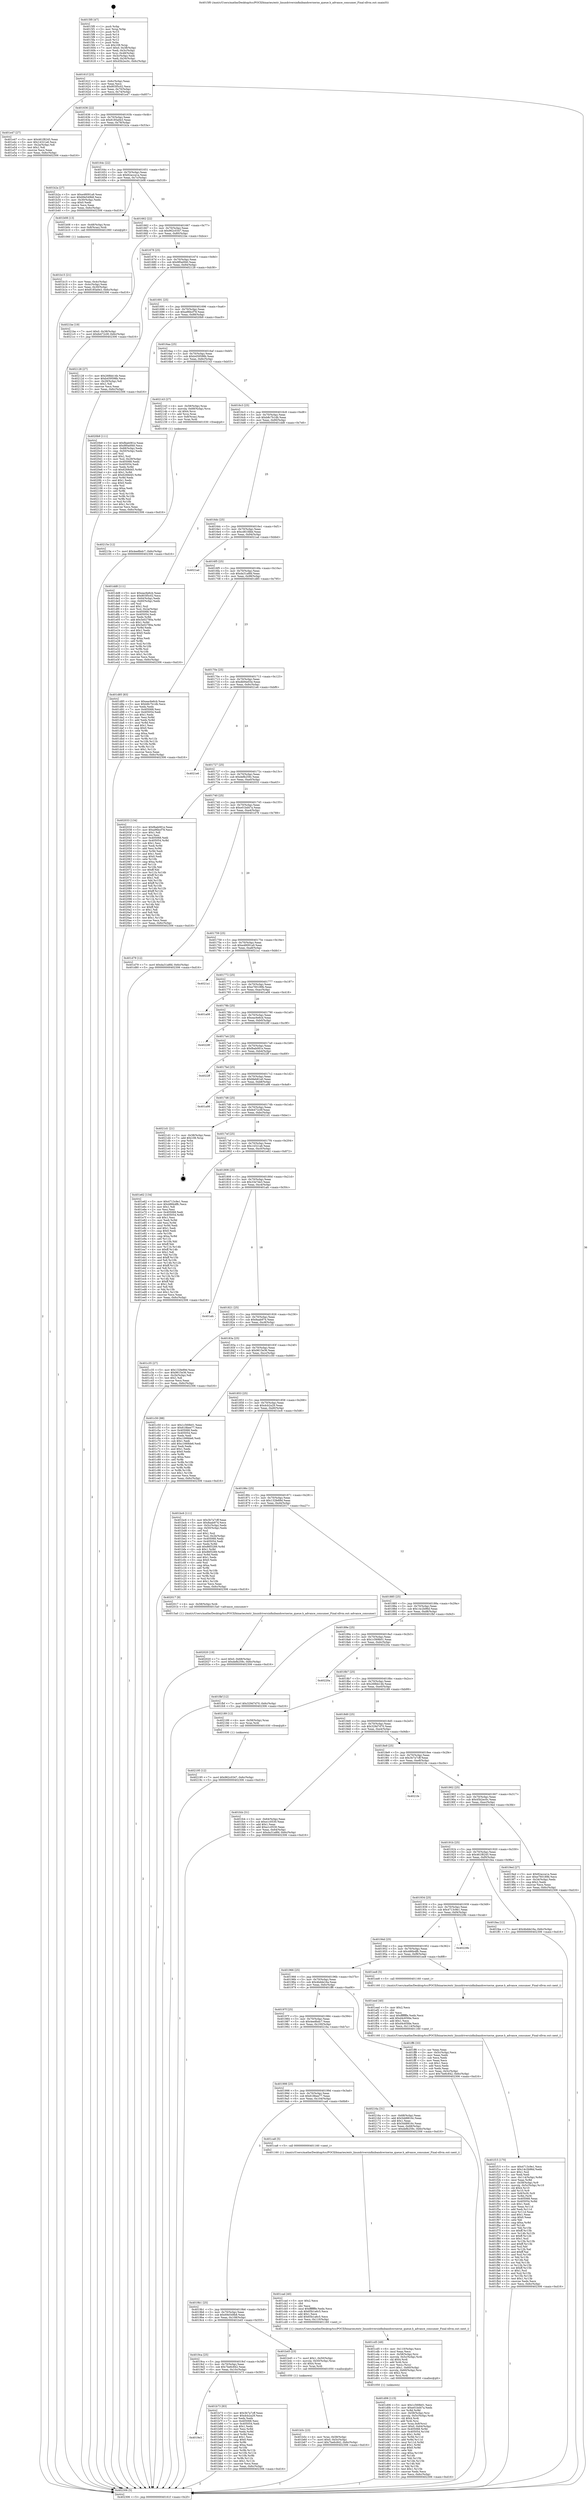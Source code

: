 digraph "0x4015f0" {
  label = "0x4015f0 (/mnt/c/Users/mathe/Desktop/tcc/POCII/binaries/extr_linuxdriversinfinibandswrxerxe_queue.h_advance_consumer_Final-ollvm.out::main(0))"
  labelloc = "t"
  node[shape=record]

  Entry [label="",width=0.3,height=0.3,shape=circle,fillcolor=black,style=filled]
  "0x40161f" [label="{
     0x40161f [23]\l
     | [instrs]\l
     &nbsp;&nbsp;0x40161f \<+3\>: mov -0x6c(%rbp),%eax\l
     &nbsp;&nbsp;0x401622 \<+2\>: mov %eax,%ecx\l
     &nbsp;&nbsp;0x401624 \<+6\>: sub $0x803f5c02,%ecx\l
     &nbsp;&nbsp;0x40162a \<+3\>: mov %eax,-0x70(%rbp)\l
     &nbsp;&nbsp;0x40162d \<+3\>: mov %ecx,-0x74(%rbp)\l
     &nbsp;&nbsp;0x401630 \<+6\>: je 0000000000401e47 \<main+0x857\>\l
  }"]
  "0x401e47" [label="{
     0x401e47 [27]\l
     | [instrs]\l
     &nbsp;&nbsp;0x401e47 \<+5\>: mov $0x461f8245,%eax\l
     &nbsp;&nbsp;0x401e4c \<+5\>: mov $0x14321a6,%ecx\l
     &nbsp;&nbsp;0x401e51 \<+3\>: mov -0x2a(%rbp),%dl\l
     &nbsp;&nbsp;0x401e54 \<+3\>: test $0x1,%dl\l
     &nbsp;&nbsp;0x401e57 \<+3\>: cmovne %ecx,%eax\l
     &nbsp;&nbsp;0x401e5a \<+3\>: mov %eax,-0x6c(%rbp)\l
     &nbsp;&nbsp;0x401e5d \<+5\>: jmp 0000000000402306 \<main+0xd16\>\l
  }"]
  "0x401636" [label="{
     0x401636 [22]\l
     | [instrs]\l
     &nbsp;&nbsp;0x401636 \<+5\>: jmp 000000000040163b \<main+0x4b\>\l
     &nbsp;&nbsp;0x40163b \<+3\>: mov -0x70(%rbp),%eax\l
     &nbsp;&nbsp;0x40163e \<+5\>: sub $0x8185a0e3,%eax\l
     &nbsp;&nbsp;0x401643 \<+3\>: mov %eax,-0x78(%rbp)\l
     &nbsp;&nbsp;0x401646 \<+6\>: je 0000000000401b2a \<main+0x53a\>\l
  }"]
  Exit [label="",width=0.3,height=0.3,shape=circle,fillcolor=black,style=filled,peripheries=2]
  "0x401b2a" [label="{
     0x401b2a [27]\l
     | [instrs]\l
     &nbsp;&nbsp;0x401b2a \<+5\>: mov $0xe48091a9,%eax\l
     &nbsp;&nbsp;0x401b2f \<+5\>: mov $0x69e549b8,%ecx\l
     &nbsp;&nbsp;0x401b34 \<+3\>: mov -0x30(%rbp),%edx\l
     &nbsp;&nbsp;0x401b37 \<+3\>: cmp $0x0,%edx\l
     &nbsp;&nbsp;0x401b3a \<+3\>: cmove %ecx,%eax\l
     &nbsp;&nbsp;0x401b3d \<+3\>: mov %eax,-0x6c(%rbp)\l
     &nbsp;&nbsp;0x401b40 \<+5\>: jmp 0000000000402306 \<main+0xd16\>\l
  }"]
  "0x40164c" [label="{
     0x40164c [22]\l
     | [instrs]\l
     &nbsp;&nbsp;0x40164c \<+5\>: jmp 0000000000401651 \<main+0x61\>\l
     &nbsp;&nbsp;0x401651 \<+3\>: mov -0x70(%rbp),%eax\l
     &nbsp;&nbsp;0x401654 \<+5\>: sub $0x82acca1a,%eax\l
     &nbsp;&nbsp;0x401659 \<+3\>: mov %eax,-0x7c(%rbp)\l
     &nbsp;&nbsp;0x40165c \<+6\>: je 0000000000401b08 \<main+0x518\>\l
  }"]
  "0x402195" [label="{
     0x402195 [12]\l
     | [instrs]\l
     &nbsp;&nbsp;0x402195 \<+7\>: movl $0x962c0347,-0x6c(%rbp)\l
     &nbsp;&nbsp;0x40219c \<+5\>: jmp 0000000000402306 \<main+0xd16\>\l
  }"]
  "0x401b08" [label="{
     0x401b08 [13]\l
     | [instrs]\l
     &nbsp;&nbsp;0x401b08 \<+4\>: mov -0x48(%rbp),%rax\l
     &nbsp;&nbsp;0x401b0c \<+4\>: mov 0x8(%rax),%rdi\l
     &nbsp;&nbsp;0x401b10 \<+5\>: call 0000000000401060 \<atoi@plt\>\l
     | [calls]\l
     &nbsp;&nbsp;0x401060 \{1\} (unknown)\l
  }"]
  "0x401662" [label="{
     0x401662 [22]\l
     | [instrs]\l
     &nbsp;&nbsp;0x401662 \<+5\>: jmp 0000000000401667 \<main+0x77\>\l
     &nbsp;&nbsp;0x401667 \<+3\>: mov -0x70(%rbp),%eax\l
     &nbsp;&nbsp;0x40166a \<+5\>: sub $0x962c0347,%eax\l
     &nbsp;&nbsp;0x40166f \<+3\>: mov %eax,-0x80(%rbp)\l
     &nbsp;&nbsp;0x401672 \<+6\>: je 00000000004021be \<main+0xbce\>\l
  }"]
  "0x40215e" [label="{
     0x40215e [12]\l
     | [instrs]\l
     &nbsp;&nbsp;0x40215e \<+7\>: movl $0x4ee8bdc7,-0x6c(%rbp)\l
     &nbsp;&nbsp;0x402165 \<+5\>: jmp 0000000000402306 \<main+0xd16\>\l
  }"]
  "0x4021be" [label="{
     0x4021be [19]\l
     | [instrs]\l
     &nbsp;&nbsp;0x4021be \<+7\>: movl $0x0,-0x38(%rbp)\l
     &nbsp;&nbsp;0x4021c5 \<+7\>: movl $0xfe472c0f,-0x6c(%rbp)\l
     &nbsp;&nbsp;0x4021cc \<+5\>: jmp 0000000000402306 \<main+0xd16\>\l
  }"]
  "0x401678" [label="{
     0x401678 [25]\l
     | [instrs]\l
     &nbsp;&nbsp;0x401678 \<+5\>: jmp 000000000040167d \<main+0x8d\>\l
     &nbsp;&nbsp;0x40167d \<+3\>: mov -0x70(%rbp),%eax\l
     &nbsp;&nbsp;0x401680 \<+5\>: sub $0x9f0a0f40,%eax\l
     &nbsp;&nbsp;0x401685 \<+6\>: mov %eax,-0x84(%rbp)\l
     &nbsp;&nbsp;0x40168b \<+6\>: je 0000000000402128 \<main+0xb38\>\l
  }"]
  "0x402020" [label="{
     0x402020 [19]\l
     | [instrs]\l
     &nbsp;&nbsp;0x402020 \<+7\>: movl $0x0,-0x68(%rbp)\l
     &nbsp;&nbsp;0x402027 \<+7\>: movl $0xdefb259c,-0x6c(%rbp)\l
     &nbsp;&nbsp;0x40202e \<+5\>: jmp 0000000000402306 \<main+0xd16\>\l
  }"]
  "0x402128" [label="{
     0x402128 [27]\l
     | [instrs]\l
     &nbsp;&nbsp;0x402128 \<+5\>: mov $0x268bb14b,%eax\l
     &nbsp;&nbsp;0x40212d \<+5\>: mov $0xb459598b,%ecx\l
     &nbsp;&nbsp;0x402132 \<+3\>: mov -0x29(%rbp),%dl\l
     &nbsp;&nbsp;0x402135 \<+3\>: test $0x1,%dl\l
     &nbsp;&nbsp;0x402138 \<+3\>: cmovne %ecx,%eax\l
     &nbsp;&nbsp;0x40213b \<+3\>: mov %eax,-0x6c(%rbp)\l
     &nbsp;&nbsp;0x40213e \<+5\>: jmp 0000000000402306 \<main+0xd16\>\l
  }"]
  "0x401691" [label="{
     0x401691 [25]\l
     | [instrs]\l
     &nbsp;&nbsp;0x401691 \<+5\>: jmp 0000000000401696 \<main+0xa6\>\l
     &nbsp;&nbsp;0x401696 \<+3\>: mov -0x70(%rbp),%eax\l
     &nbsp;&nbsp;0x401699 \<+5\>: sub $0xa96bcf78,%eax\l
     &nbsp;&nbsp;0x40169e \<+6\>: mov %eax,-0x88(%rbp)\l
     &nbsp;&nbsp;0x4016a4 \<+6\>: je 00000000004020b9 \<main+0xac9\>\l
  }"]
  "0x401f15" [label="{
     0x401f15 [170]\l
     | [instrs]\l
     &nbsp;&nbsp;0x401f15 \<+5\>: mov $0x4713c9e1,%ecx\l
     &nbsp;&nbsp;0x401f1a \<+5\>: mov $0x14c2b96d,%edx\l
     &nbsp;&nbsp;0x401f1f \<+3\>: mov $0x1,%sil\l
     &nbsp;&nbsp;0x401f22 \<+2\>: xor %edi,%edi\l
     &nbsp;&nbsp;0x401f24 \<+7\>: mov -0x114(%rbp),%r8d\l
     &nbsp;&nbsp;0x401f2b \<+4\>: imul %eax,%r8d\l
     &nbsp;&nbsp;0x401f2f \<+4\>: mov -0x58(%rbp),%r9\l
     &nbsp;&nbsp;0x401f33 \<+4\>: movslq -0x5c(%rbp),%r10\l
     &nbsp;&nbsp;0x401f37 \<+4\>: shl $0x4,%r10\l
     &nbsp;&nbsp;0x401f3b \<+3\>: add %r10,%r9\l
     &nbsp;&nbsp;0x401f3e \<+4\>: mov 0x8(%r9),%r9\l
     &nbsp;&nbsp;0x401f42 \<+3\>: mov %r8d,(%r9)\l
     &nbsp;&nbsp;0x401f45 \<+7\>: mov 0x405068,%eax\l
     &nbsp;&nbsp;0x401f4c \<+8\>: mov 0x405054,%r8d\l
     &nbsp;&nbsp;0x401f54 \<+3\>: sub $0x1,%edi\l
     &nbsp;&nbsp;0x401f57 \<+3\>: mov %eax,%r11d\l
     &nbsp;&nbsp;0x401f5a \<+3\>: add %edi,%r11d\l
     &nbsp;&nbsp;0x401f5d \<+4\>: imul %r11d,%eax\l
     &nbsp;&nbsp;0x401f61 \<+3\>: and $0x1,%eax\l
     &nbsp;&nbsp;0x401f64 \<+3\>: cmp $0x0,%eax\l
     &nbsp;&nbsp;0x401f67 \<+3\>: sete %bl\l
     &nbsp;&nbsp;0x401f6a \<+4\>: cmp $0xa,%r8d\l
     &nbsp;&nbsp;0x401f6e \<+4\>: setl %r14b\l
     &nbsp;&nbsp;0x401f72 \<+3\>: mov %bl,%r15b\l
     &nbsp;&nbsp;0x401f75 \<+4\>: xor $0xff,%r15b\l
     &nbsp;&nbsp;0x401f79 \<+3\>: mov %r14b,%r12b\l
     &nbsp;&nbsp;0x401f7c \<+4\>: xor $0xff,%r12b\l
     &nbsp;&nbsp;0x401f80 \<+4\>: xor $0x1,%sil\l
     &nbsp;&nbsp;0x401f84 \<+3\>: mov %r15b,%r13b\l
     &nbsp;&nbsp;0x401f87 \<+4\>: and $0xff,%r13b\l
     &nbsp;&nbsp;0x401f8b \<+3\>: and %sil,%bl\l
     &nbsp;&nbsp;0x401f8e \<+3\>: mov %r12b,%al\l
     &nbsp;&nbsp;0x401f91 \<+2\>: and $0xff,%al\l
     &nbsp;&nbsp;0x401f93 \<+3\>: and %sil,%r14b\l
     &nbsp;&nbsp;0x401f96 \<+3\>: or %bl,%r13b\l
     &nbsp;&nbsp;0x401f99 \<+3\>: or %r14b,%al\l
     &nbsp;&nbsp;0x401f9c \<+3\>: xor %al,%r13b\l
     &nbsp;&nbsp;0x401f9f \<+3\>: or %r12b,%r15b\l
     &nbsp;&nbsp;0x401fa2 \<+4\>: xor $0xff,%r15b\l
     &nbsp;&nbsp;0x401fa6 \<+4\>: or $0x1,%sil\l
     &nbsp;&nbsp;0x401faa \<+3\>: and %sil,%r15b\l
     &nbsp;&nbsp;0x401fad \<+3\>: or %r15b,%r13b\l
     &nbsp;&nbsp;0x401fb0 \<+4\>: test $0x1,%r13b\l
     &nbsp;&nbsp;0x401fb4 \<+3\>: cmovne %edx,%ecx\l
     &nbsp;&nbsp;0x401fb7 \<+3\>: mov %ecx,-0x6c(%rbp)\l
     &nbsp;&nbsp;0x401fba \<+5\>: jmp 0000000000402306 \<main+0xd16\>\l
  }"]
  "0x4020b9" [label="{
     0x4020b9 [111]\l
     | [instrs]\l
     &nbsp;&nbsp;0x4020b9 \<+5\>: mov $0xfbab081e,%eax\l
     &nbsp;&nbsp;0x4020be \<+5\>: mov $0x9f0a0f40,%ecx\l
     &nbsp;&nbsp;0x4020c3 \<+3\>: mov -0x68(%rbp),%edx\l
     &nbsp;&nbsp;0x4020c6 \<+3\>: cmp -0x50(%rbp),%edx\l
     &nbsp;&nbsp;0x4020c9 \<+4\>: setl %sil\l
     &nbsp;&nbsp;0x4020cd \<+4\>: and $0x1,%sil\l
     &nbsp;&nbsp;0x4020d1 \<+4\>: mov %sil,-0x29(%rbp)\l
     &nbsp;&nbsp;0x4020d5 \<+7\>: mov 0x405068,%edx\l
     &nbsp;&nbsp;0x4020dc \<+7\>: mov 0x405054,%edi\l
     &nbsp;&nbsp;0x4020e3 \<+3\>: mov %edx,%r8d\l
     &nbsp;&nbsp;0x4020e6 \<+7\>: sub $0x6268d45,%r8d\l
     &nbsp;&nbsp;0x4020ed \<+4\>: sub $0x1,%r8d\l
     &nbsp;&nbsp;0x4020f1 \<+7\>: add $0x6268d45,%r8d\l
     &nbsp;&nbsp;0x4020f8 \<+4\>: imul %r8d,%edx\l
     &nbsp;&nbsp;0x4020fc \<+3\>: and $0x1,%edx\l
     &nbsp;&nbsp;0x4020ff \<+3\>: cmp $0x0,%edx\l
     &nbsp;&nbsp;0x402102 \<+4\>: sete %sil\l
     &nbsp;&nbsp;0x402106 \<+3\>: cmp $0xa,%edi\l
     &nbsp;&nbsp;0x402109 \<+4\>: setl %r9b\l
     &nbsp;&nbsp;0x40210d \<+3\>: mov %sil,%r10b\l
     &nbsp;&nbsp;0x402110 \<+3\>: and %r9b,%r10b\l
     &nbsp;&nbsp;0x402113 \<+3\>: xor %r9b,%sil\l
     &nbsp;&nbsp;0x402116 \<+3\>: or %sil,%r10b\l
     &nbsp;&nbsp;0x402119 \<+4\>: test $0x1,%r10b\l
     &nbsp;&nbsp;0x40211d \<+3\>: cmovne %ecx,%eax\l
     &nbsp;&nbsp;0x402120 \<+3\>: mov %eax,-0x6c(%rbp)\l
     &nbsp;&nbsp;0x402123 \<+5\>: jmp 0000000000402306 \<main+0xd16\>\l
  }"]
  "0x4016aa" [label="{
     0x4016aa [25]\l
     | [instrs]\l
     &nbsp;&nbsp;0x4016aa \<+5\>: jmp 00000000004016af \<main+0xbf\>\l
     &nbsp;&nbsp;0x4016af \<+3\>: mov -0x70(%rbp),%eax\l
     &nbsp;&nbsp;0x4016b2 \<+5\>: sub $0xb459598b,%eax\l
     &nbsp;&nbsp;0x4016b7 \<+6\>: mov %eax,-0x8c(%rbp)\l
     &nbsp;&nbsp;0x4016bd \<+6\>: je 0000000000402143 \<main+0xb53\>\l
  }"]
  "0x401eed" [label="{
     0x401eed [40]\l
     | [instrs]\l
     &nbsp;&nbsp;0x401eed \<+5\>: mov $0x2,%ecx\l
     &nbsp;&nbsp;0x401ef2 \<+1\>: cltd\l
     &nbsp;&nbsp;0x401ef3 \<+2\>: idiv %ecx\l
     &nbsp;&nbsp;0x401ef5 \<+6\>: imul $0xfffffffe,%edx,%ecx\l
     &nbsp;&nbsp;0x401efb \<+6\>: add $0xd4c65fde,%ecx\l
     &nbsp;&nbsp;0x401f01 \<+3\>: add $0x1,%ecx\l
     &nbsp;&nbsp;0x401f04 \<+6\>: sub $0xd4c65fde,%ecx\l
     &nbsp;&nbsp;0x401f0a \<+6\>: mov %ecx,-0x114(%rbp)\l
     &nbsp;&nbsp;0x401f10 \<+5\>: call 0000000000401160 \<next_i\>\l
     | [calls]\l
     &nbsp;&nbsp;0x401160 \{1\} (/mnt/c/Users/mathe/Desktop/tcc/POCII/binaries/extr_linuxdriversinfinibandswrxerxe_queue.h_advance_consumer_Final-ollvm.out::next_i)\l
  }"]
  "0x402143" [label="{
     0x402143 [27]\l
     | [instrs]\l
     &nbsp;&nbsp;0x402143 \<+4\>: mov -0x58(%rbp),%rax\l
     &nbsp;&nbsp;0x402147 \<+4\>: movslq -0x68(%rbp),%rcx\l
     &nbsp;&nbsp;0x40214b \<+4\>: shl $0x4,%rcx\l
     &nbsp;&nbsp;0x40214f \<+3\>: add %rcx,%rax\l
     &nbsp;&nbsp;0x402152 \<+4\>: mov 0x8(%rax),%rax\l
     &nbsp;&nbsp;0x402156 \<+3\>: mov %rax,%rdi\l
     &nbsp;&nbsp;0x402159 \<+5\>: call 0000000000401030 \<free@plt\>\l
     | [calls]\l
     &nbsp;&nbsp;0x401030 \{1\} (unknown)\l
  }"]
  "0x4016c3" [label="{
     0x4016c3 [25]\l
     | [instrs]\l
     &nbsp;&nbsp;0x4016c3 \<+5\>: jmp 00000000004016c8 \<main+0xd8\>\l
     &nbsp;&nbsp;0x4016c8 \<+3\>: mov -0x70(%rbp),%eax\l
     &nbsp;&nbsp;0x4016cb \<+5\>: sub $0xb8c7b1db,%eax\l
     &nbsp;&nbsp;0x4016d0 \<+6\>: mov %eax,-0x90(%rbp)\l
     &nbsp;&nbsp;0x4016d6 \<+6\>: je 0000000000401dd8 \<main+0x7e8\>\l
  }"]
  "0x401d06" [label="{
     0x401d06 [115]\l
     | [instrs]\l
     &nbsp;&nbsp;0x401d06 \<+5\>: mov $0x1c569b01,%ecx\l
     &nbsp;&nbsp;0x401d0b \<+5\>: mov $0xe01bd47a,%edx\l
     &nbsp;&nbsp;0x401d10 \<+3\>: xor %r8d,%r8d\l
     &nbsp;&nbsp;0x401d13 \<+4\>: mov -0x58(%rbp),%rsi\l
     &nbsp;&nbsp;0x401d17 \<+4\>: movslq -0x5c(%rbp),%rdi\l
     &nbsp;&nbsp;0x401d1b \<+4\>: shl $0x4,%rdi\l
     &nbsp;&nbsp;0x401d1f \<+3\>: add %rdi,%rsi\l
     &nbsp;&nbsp;0x401d22 \<+4\>: mov %rax,0x8(%rsi)\l
     &nbsp;&nbsp;0x401d26 \<+7\>: movl $0x0,-0x64(%rbp)\l
     &nbsp;&nbsp;0x401d2d \<+8\>: mov 0x405068,%r9d\l
     &nbsp;&nbsp;0x401d35 \<+8\>: mov 0x405054,%r10d\l
     &nbsp;&nbsp;0x401d3d \<+4\>: sub $0x1,%r8d\l
     &nbsp;&nbsp;0x401d41 \<+3\>: mov %r9d,%r11d\l
     &nbsp;&nbsp;0x401d44 \<+3\>: add %r8d,%r11d\l
     &nbsp;&nbsp;0x401d47 \<+4\>: imul %r11d,%r9d\l
     &nbsp;&nbsp;0x401d4b \<+4\>: and $0x1,%r9d\l
     &nbsp;&nbsp;0x401d4f \<+4\>: cmp $0x0,%r9d\l
     &nbsp;&nbsp;0x401d53 \<+3\>: sete %bl\l
     &nbsp;&nbsp;0x401d56 \<+4\>: cmp $0xa,%r10d\l
     &nbsp;&nbsp;0x401d5a \<+4\>: setl %r14b\l
     &nbsp;&nbsp;0x401d5e \<+3\>: mov %bl,%r15b\l
     &nbsp;&nbsp;0x401d61 \<+3\>: and %r14b,%r15b\l
     &nbsp;&nbsp;0x401d64 \<+3\>: xor %r14b,%bl\l
     &nbsp;&nbsp;0x401d67 \<+3\>: or %bl,%r15b\l
     &nbsp;&nbsp;0x401d6a \<+4\>: test $0x1,%r15b\l
     &nbsp;&nbsp;0x401d6e \<+3\>: cmovne %edx,%ecx\l
     &nbsp;&nbsp;0x401d71 \<+3\>: mov %ecx,-0x6c(%rbp)\l
     &nbsp;&nbsp;0x401d74 \<+5\>: jmp 0000000000402306 \<main+0xd16\>\l
  }"]
  "0x401dd8" [label="{
     0x401dd8 [111]\l
     | [instrs]\l
     &nbsp;&nbsp;0x401dd8 \<+5\>: mov $0xeac6e6cb,%eax\l
     &nbsp;&nbsp;0x401ddd \<+5\>: mov $0x803f5c02,%ecx\l
     &nbsp;&nbsp;0x401de2 \<+3\>: mov -0x64(%rbp),%edx\l
     &nbsp;&nbsp;0x401de5 \<+3\>: cmp -0x60(%rbp),%edx\l
     &nbsp;&nbsp;0x401de8 \<+4\>: setl %sil\l
     &nbsp;&nbsp;0x401dec \<+4\>: and $0x1,%sil\l
     &nbsp;&nbsp;0x401df0 \<+4\>: mov %sil,-0x2a(%rbp)\l
     &nbsp;&nbsp;0x401df4 \<+7\>: mov 0x405068,%edx\l
     &nbsp;&nbsp;0x401dfb \<+7\>: mov 0x405054,%edi\l
     &nbsp;&nbsp;0x401e02 \<+3\>: mov %edx,%r8d\l
     &nbsp;&nbsp;0x401e05 \<+7\>: add $0x5e02780a,%r8d\l
     &nbsp;&nbsp;0x401e0c \<+4\>: sub $0x1,%r8d\l
     &nbsp;&nbsp;0x401e10 \<+7\>: sub $0x5e02780a,%r8d\l
     &nbsp;&nbsp;0x401e17 \<+4\>: imul %r8d,%edx\l
     &nbsp;&nbsp;0x401e1b \<+3\>: and $0x1,%edx\l
     &nbsp;&nbsp;0x401e1e \<+3\>: cmp $0x0,%edx\l
     &nbsp;&nbsp;0x401e21 \<+4\>: sete %sil\l
     &nbsp;&nbsp;0x401e25 \<+3\>: cmp $0xa,%edi\l
     &nbsp;&nbsp;0x401e28 \<+4\>: setl %r9b\l
     &nbsp;&nbsp;0x401e2c \<+3\>: mov %sil,%r10b\l
     &nbsp;&nbsp;0x401e2f \<+3\>: and %r9b,%r10b\l
     &nbsp;&nbsp;0x401e32 \<+3\>: xor %r9b,%sil\l
     &nbsp;&nbsp;0x401e35 \<+3\>: or %sil,%r10b\l
     &nbsp;&nbsp;0x401e38 \<+4\>: test $0x1,%r10b\l
     &nbsp;&nbsp;0x401e3c \<+3\>: cmovne %ecx,%eax\l
     &nbsp;&nbsp;0x401e3f \<+3\>: mov %eax,-0x6c(%rbp)\l
     &nbsp;&nbsp;0x401e42 \<+5\>: jmp 0000000000402306 \<main+0xd16\>\l
  }"]
  "0x4016dc" [label="{
     0x4016dc [25]\l
     | [instrs]\l
     &nbsp;&nbsp;0x4016dc \<+5\>: jmp 00000000004016e1 \<main+0xf1\>\l
     &nbsp;&nbsp;0x4016e1 \<+3\>: mov -0x70(%rbp),%eax\l
     &nbsp;&nbsp;0x4016e4 \<+5\>: sub $0xcd61fdbb,%eax\l
     &nbsp;&nbsp;0x4016e9 \<+6\>: mov %eax,-0x94(%rbp)\l
     &nbsp;&nbsp;0x4016ef \<+6\>: je 00000000004021ad \<main+0xbbd\>\l
  }"]
  "0x401cd5" [label="{
     0x401cd5 [49]\l
     | [instrs]\l
     &nbsp;&nbsp;0x401cd5 \<+6\>: mov -0x110(%rbp),%ecx\l
     &nbsp;&nbsp;0x401cdb \<+3\>: imul %eax,%ecx\l
     &nbsp;&nbsp;0x401cde \<+4\>: mov -0x58(%rbp),%rsi\l
     &nbsp;&nbsp;0x401ce2 \<+4\>: movslq -0x5c(%rbp),%rdi\l
     &nbsp;&nbsp;0x401ce6 \<+4\>: shl $0x4,%rdi\l
     &nbsp;&nbsp;0x401cea \<+3\>: add %rdi,%rsi\l
     &nbsp;&nbsp;0x401ced \<+2\>: mov %ecx,(%rsi)\l
     &nbsp;&nbsp;0x401cef \<+7\>: movl $0x1,-0x60(%rbp)\l
     &nbsp;&nbsp;0x401cf6 \<+4\>: movslq -0x60(%rbp),%rsi\l
     &nbsp;&nbsp;0x401cfa \<+4\>: shl $0x2,%rsi\l
     &nbsp;&nbsp;0x401cfe \<+3\>: mov %rsi,%rdi\l
     &nbsp;&nbsp;0x401d01 \<+5\>: call 0000000000401050 \<malloc@plt\>\l
     | [calls]\l
     &nbsp;&nbsp;0x401050 \{1\} (unknown)\l
  }"]
  "0x4021ad" [label="{
     0x4021ad\l
  }", style=dashed]
  "0x4016f5" [label="{
     0x4016f5 [25]\l
     | [instrs]\l
     &nbsp;&nbsp;0x4016f5 \<+5\>: jmp 00000000004016fa \<main+0x10a\>\l
     &nbsp;&nbsp;0x4016fa \<+3\>: mov -0x70(%rbp),%eax\l
     &nbsp;&nbsp;0x4016fd \<+5\>: sub $0xda31a8fd,%eax\l
     &nbsp;&nbsp;0x401702 \<+6\>: mov %eax,-0x98(%rbp)\l
     &nbsp;&nbsp;0x401708 \<+6\>: je 0000000000401d85 \<main+0x795\>\l
  }"]
  "0x401cad" [label="{
     0x401cad [40]\l
     | [instrs]\l
     &nbsp;&nbsp;0x401cad \<+5\>: mov $0x2,%ecx\l
     &nbsp;&nbsp;0x401cb2 \<+1\>: cltd\l
     &nbsp;&nbsp;0x401cb3 \<+2\>: idiv %ecx\l
     &nbsp;&nbsp;0x401cb5 \<+6\>: imul $0xfffffffe,%edx,%ecx\l
     &nbsp;&nbsp;0x401cbb \<+6\>: sub $0x65b1a6c5,%ecx\l
     &nbsp;&nbsp;0x401cc1 \<+3\>: add $0x1,%ecx\l
     &nbsp;&nbsp;0x401cc4 \<+6\>: add $0x65b1a6c5,%ecx\l
     &nbsp;&nbsp;0x401cca \<+6\>: mov %ecx,-0x110(%rbp)\l
     &nbsp;&nbsp;0x401cd0 \<+5\>: call 0000000000401160 \<next_i\>\l
     | [calls]\l
     &nbsp;&nbsp;0x401160 \{1\} (/mnt/c/Users/mathe/Desktop/tcc/POCII/binaries/extr_linuxdriversinfinibandswrxerxe_queue.h_advance_consumer_Final-ollvm.out::next_i)\l
  }"]
  "0x401d85" [label="{
     0x401d85 [83]\l
     | [instrs]\l
     &nbsp;&nbsp;0x401d85 \<+5\>: mov $0xeac6e6cb,%eax\l
     &nbsp;&nbsp;0x401d8a \<+5\>: mov $0xb8c7b1db,%ecx\l
     &nbsp;&nbsp;0x401d8f \<+2\>: xor %edx,%edx\l
     &nbsp;&nbsp;0x401d91 \<+7\>: mov 0x405068,%esi\l
     &nbsp;&nbsp;0x401d98 \<+7\>: mov 0x405054,%edi\l
     &nbsp;&nbsp;0x401d9f \<+3\>: sub $0x1,%edx\l
     &nbsp;&nbsp;0x401da2 \<+3\>: mov %esi,%r8d\l
     &nbsp;&nbsp;0x401da5 \<+3\>: add %edx,%r8d\l
     &nbsp;&nbsp;0x401da8 \<+4\>: imul %r8d,%esi\l
     &nbsp;&nbsp;0x401dac \<+3\>: and $0x1,%esi\l
     &nbsp;&nbsp;0x401daf \<+3\>: cmp $0x0,%esi\l
     &nbsp;&nbsp;0x401db2 \<+4\>: sete %r9b\l
     &nbsp;&nbsp;0x401db6 \<+3\>: cmp $0xa,%edi\l
     &nbsp;&nbsp;0x401db9 \<+4\>: setl %r10b\l
     &nbsp;&nbsp;0x401dbd \<+3\>: mov %r9b,%r11b\l
     &nbsp;&nbsp;0x401dc0 \<+3\>: and %r10b,%r11b\l
     &nbsp;&nbsp;0x401dc3 \<+3\>: xor %r10b,%r9b\l
     &nbsp;&nbsp;0x401dc6 \<+3\>: or %r9b,%r11b\l
     &nbsp;&nbsp;0x401dc9 \<+4\>: test $0x1,%r11b\l
     &nbsp;&nbsp;0x401dcd \<+3\>: cmovne %ecx,%eax\l
     &nbsp;&nbsp;0x401dd0 \<+3\>: mov %eax,-0x6c(%rbp)\l
     &nbsp;&nbsp;0x401dd3 \<+5\>: jmp 0000000000402306 \<main+0xd16\>\l
  }"]
  "0x40170e" [label="{
     0x40170e [25]\l
     | [instrs]\l
     &nbsp;&nbsp;0x40170e \<+5\>: jmp 0000000000401713 \<main+0x123\>\l
     &nbsp;&nbsp;0x401713 \<+3\>: mov -0x70(%rbp),%eax\l
     &nbsp;&nbsp;0x401716 \<+5\>: sub $0xdb94e03e,%eax\l
     &nbsp;&nbsp;0x40171b \<+6\>: mov %eax,-0x9c(%rbp)\l
     &nbsp;&nbsp;0x401721 \<+6\>: je 00000000004021e6 \<main+0xbf6\>\l
  }"]
  "0x4019e3" [label="{
     0x4019e3\l
  }", style=dashed]
  "0x4021e6" [label="{
     0x4021e6\l
  }", style=dashed]
  "0x401727" [label="{
     0x401727 [25]\l
     | [instrs]\l
     &nbsp;&nbsp;0x401727 \<+5\>: jmp 000000000040172c \<main+0x13c\>\l
     &nbsp;&nbsp;0x40172c \<+3\>: mov -0x70(%rbp),%eax\l
     &nbsp;&nbsp;0x40172f \<+5\>: sub $0xdefb259c,%eax\l
     &nbsp;&nbsp;0x401734 \<+6\>: mov %eax,-0xa0(%rbp)\l
     &nbsp;&nbsp;0x40173a \<+6\>: je 0000000000402033 \<main+0xa43\>\l
  }"]
  "0x401b73" [label="{
     0x401b73 [83]\l
     | [instrs]\l
     &nbsp;&nbsp;0x401b73 \<+5\>: mov $0x3b7a7cff,%eax\l
     &nbsp;&nbsp;0x401b78 \<+5\>: mov $0xdcb2a29,%ecx\l
     &nbsp;&nbsp;0x401b7d \<+2\>: xor %edx,%edx\l
     &nbsp;&nbsp;0x401b7f \<+7\>: mov 0x405068,%esi\l
     &nbsp;&nbsp;0x401b86 \<+7\>: mov 0x405054,%edi\l
     &nbsp;&nbsp;0x401b8d \<+3\>: sub $0x1,%edx\l
     &nbsp;&nbsp;0x401b90 \<+3\>: mov %esi,%r8d\l
     &nbsp;&nbsp;0x401b93 \<+3\>: add %edx,%r8d\l
     &nbsp;&nbsp;0x401b96 \<+4\>: imul %r8d,%esi\l
     &nbsp;&nbsp;0x401b9a \<+3\>: and $0x1,%esi\l
     &nbsp;&nbsp;0x401b9d \<+3\>: cmp $0x0,%esi\l
     &nbsp;&nbsp;0x401ba0 \<+4\>: sete %r9b\l
     &nbsp;&nbsp;0x401ba4 \<+3\>: cmp $0xa,%edi\l
     &nbsp;&nbsp;0x401ba7 \<+4\>: setl %r10b\l
     &nbsp;&nbsp;0x401bab \<+3\>: mov %r9b,%r11b\l
     &nbsp;&nbsp;0x401bae \<+3\>: and %r10b,%r11b\l
     &nbsp;&nbsp;0x401bb1 \<+3\>: xor %r10b,%r9b\l
     &nbsp;&nbsp;0x401bb4 \<+3\>: or %r9b,%r11b\l
     &nbsp;&nbsp;0x401bb7 \<+4\>: test $0x1,%r11b\l
     &nbsp;&nbsp;0x401bbb \<+3\>: cmovne %ecx,%eax\l
     &nbsp;&nbsp;0x401bbe \<+3\>: mov %eax,-0x6c(%rbp)\l
     &nbsp;&nbsp;0x401bc1 \<+5\>: jmp 0000000000402306 \<main+0xd16\>\l
  }"]
  "0x402033" [label="{
     0x402033 [134]\l
     | [instrs]\l
     &nbsp;&nbsp;0x402033 \<+5\>: mov $0xfbab081e,%eax\l
     &nbsp;&nbsp;0x402038 \<+5\>: mov $0xa96bcf78,%ecx\l
     &nbsp;&nbsp;0x40203d \<+2\>: mov $0x1,%dl\l
     &nbsp;&nbsp;0x40203f \<+2\>: xor %esi,%esi\l
     &nbsp;&nbsp;0x402041 \<+7\>: mov 0x405068,%edi\l
     &nbsp;&nbsp;0x402048 \<+8\>: mov 0x405054,%r8d\l
     &nbsp;&nbsp;0x402050 \<+3\>: sub $0x1,%esi\l
     &nbsp;&nbsp;0x402053 \<+3\>: mov %edi,%r9d\l
     &nbsp;&nbsp;0x402056 \<+3\>: add %esi,%r9d\l
     &nbsp;&nbsp;0x402059 \<+4\>: imul %r9d,%edi\l
     &nbsp;&nbsp;0x40205d \<+3\>: and $0x1,%edi\l
     &nbsp;&nbsp;0x402060 \<+3\>: cmp $0x0,%edi\l
     &nbsp;&nbsp;0x402063 \<+4\>: sete %r10b\l
     &nbsp;&nbsp;0x402067 \<+4\>: cmp $0xa,%r8d\l
     &nbsp;&nbsp;0x40206b \<+4\>: setl %r11b\l
     &nbsp;&nbsp;0x40206f \<+3\>: mov %r10b,%bl\l
     &nbsp;&nbsp;0x402072 \<+3\>: xor $0xff,%bl\l
     &nbsp;&nbsp;0x402075 \<+3\>: mov %r11b,%r14b\l
     &nbsp;&nbsp;0x402078 \<+4\>: xor $0xff,%r14b\l
     &nbsp;&nbsp;0x40207c \<+3\>: xor $0x1,%dl\l
     &nbsp;&nbsp;0x40207f \<+3\>: mov %bl,%r15b\l
     &nbsp;&nbsp;0x402082 \<+4\>: and $0xff,%r15b\l
     &nbsp;&nbsp;0x402086 \<+3\>: and %dl,%r10b\l
     &nbsp;&nbsp;0x402089 \<+3\>: mov %r14b,%r12b\l
     &nbsp;&nbsp;0x40208c \<+4\>: and $0xff,%r12b\l
     &nbsp;&nbsp;0x402090 \<+3\>: and %dl,%r11b\l
     &nbsp;&nbsp;0x402093 \<+3\>: or %r10b,%r15b\l
     &nbsp;&nbsp;0x402096 \<+3\>: or %r11b,%r12b\l
     &nbsp;&nbsp;0x402099 \<+3\>: xor %r12b,%r15b\l
     &nbsp;&nbsp;0x40209c \<+3\>: or %r14b,%bl\l
     &nbsp;&nbsp;0x40209f \<+3\>: xor $0xff,%bl\l
     &nbsp;&nbsp;0x4020a2 \<+3\>: or $0x1,%dl\l
     &nbsp;&nbsp;0x4020a5 \<+2\>: and %dl,%bl\l
     &nbsp;&nbsp;0x4020a7 \<+3\>: or %bl,%r15b\l
     &nbsp;&nbsp;0x4020aa \<+4\>: test $0x1,%r15b\l
     &nbsp;&nbsp;0x4020ae \<+3\>: cmovne %ecx,%eax\l
     &nbsp;&nbsp;0x4020b1 \<+3\>: mov %eax,-0x6c(%rbp)\l
     &nbsp;&nbsp;0x4020b4 \<+5\>: jmp 0000000000402306 \<main+0xd16\>\l
  }"]
  "0x401740" [label="{
     0x401740 [25]\l
     | [instrs]\l
     &nbsp;&nbsp;0x401740 \<+5\>: jmp 0000000000401745 \<main+0x155\>\l
     &nbsp;&nbsp;0x401745 \<+3\>: mov -0x70(%rbp),%eax\l
     &nbsp;&nbsp;0x401748 \<+5\>: sub $0xe01bd47a,%eax\l
     &nbsp;&nbsp;0x40174d \<+6\>: mov %eax,-0xa4(%rbp)\l
     &nbsp;&nbsp;0x401753 \<+6\>: je 0000000000401d79 \<main+0x789\>\l
  }"]
  "0x401b5c" [label="{
     0x401b5c [23]\l
     | [instrs]\l
     &nbsp;&nbsp;0x401b5c \<+4\>: mov %rax,-0x58(%rbp)\l
     &nbsp;&nbsp;0x401b60 \<+7\>: movl $0x0,-0x5c(%rbp)\l
     &nbsp;&nbsp;0x401b67 \<+7\>: movl $0x7be6c842,-0x6c(%rbp)\l
     &nbsp;&nbsp;0x401b6e \<+5\>: jmp 0000000000402306 \<main+0xd16\>\l
  }"]
  "0x401d79" [label="{
     0x401d79 [12]\l
     | [instrs]\l
     &nbsp;&nbsp;0x401d79 \<+7\>: movl $0xda31a8fd,-0x6c(%rbp)\l
     &nbsp;&nbsp;0x401d80 \<+5\>: jmp 0000000000402306 \<main+0xd16\>\l
  }"]
  "0x401759" [label="{
     0x401759 [25]\l
     | [instrs]\l
     &nbsp;&nbsp;0x401759 \<+5\>: jmp 000000000040175e \<main+0x16e\>\l
     &nbsp;&nbsp;0x40175e \<+3\>: mov -0x70(%rbp),%eax\l
     &nbsp;&nbsp;0x401761 \<+5\>: sub $0xe48091a9,%eax\l
     &nbsp;&nbsp;0x401766 \<+6\>: mov %eax,-0xa8(%rbp)\l
     &nbsp;&nbsp;0x40176c \<+6\>: je 00000000004021a1 \<main+0xbb1\>\l
  }"]
  "0x4019ca" [label="{
     0x4019ca [25]\l
     | [instrs]\l
     &nbsp;&nbsp;0x4019ca \<+5\>: jmp 00000000004019cf \<main+0x3df\>\l
     &nbsp;&nbsp;0x4019cf \<+3\>: mov -0x70(%rbp),%eax\l
     &nbsp;&nbsp;0x4019d2 \<+5\>: sub $0x7be6c842,%eax\l
     &nbsp;&nbsp;0x4019d7 \<+6\>: mov %eax,-0x10c(%rbp)\l
     &nbsp;&nbsp;0x4019dd \<+6\>: je 0000000000401b73 \<main+0x583\>\l
  }"]
  "0x4021a1" [label="{
     0x4021a1\l
  }", style=dashed]
  "0x401772" [label="{
     0x401772 [25]\l
     | [instrs]\l
     &nbsp;&nbsp;0x401772 \<+5\>: jmp 0000000000401777 \<main+0x187\>\l
     &nbsp;&nbsp;0x401777 \<+3\>: mov -0x70(%rbp),%eax\l
     &nbsp;&nbsp;0x40177a \<+5\>: sub $0xe760189b,%eax\l
     &nbsp;&nbsp;0x40177f \<+6\>: mov %eax,-0xac(%rbp)\l
     &nbsp;&nbsp;0x401785 \<+6\>: je 0000000000401a08 \<main+0x418\>\l
  }"]
  "0x401b45" [label="{
     0x401b45 [23]\l
     | [instrs]\l
     &nbsp;&nbsp;0x401b45 \<+7\>: movl $0x1,-0x50(%rbp)\l
     &nbsp;&nbsp;0x401b4c \<+4\>: movslq -0x50(%rbp),%rax\l
     &nbsp;&nbsp;0x401b50 \<+4\>: shl $0x4,%rax\l
     &nbsp;&nbsp;0x401b54 \<+3\>: mov %rax,%rdi\l
     &nbsp;&nbsp;0x401b57 \<+5\>: call 0000000000401050 \<malloc@plt\>\l
     | [calls]\l
     &nbsp;&nbsp;0x401050 \{1\} (unknown)\l
  }"]
  "0x401a08" [label="{
     0x401a08\l
  }", style=dashed]
  "0x40178b" [label="{
     0x40178b [25]\l
     | [instrs]\l
     &nbsp;&nbsp;0x40178b \<+5\>: jmp 0000000000401790 \<main+0x1a0\>\l
     &nbsp;&nbsp;0x401790 \<+3\>: mov -0x70(%rbp),%eax\l
     &nbsp;&nbsp;0x401793 \<+5\>: sub $0xeac6e6cb,%eax\l
     &nbsp;&nbsp;0x401798 \<+6\>: mov %eax,-0xb0(%rbp)\l
     &nbsp;&nbsp;0x40179e \<+6\>: je 000000000040228f \<main+0xc9f\>\l
  }"]
  "0x4019b1" [label="{
     0x4019b1 [25]\l
     | [instrs]\l
     &nbsp;&nbsp;0x4019b1 \<+5\>: jmp 00000000004019b6 \<main+0x3c6\>\l
     &nbsp;&nbsp;0x4019b6 \<+3\>: mov -0x70(%rbp),%eax\l
     &nbsp;&nbsp;0x4019b9 \<+5\>: sub $0x69e549b8,%eax\l
     &nbsp;&nbsp;0x4019be \<+6\>: mov %eax,-0x108(%rbp)\l
     &nbsp;&nbsp;0x4019c4 \<+6\>: je 0000000000401b45 \<main+0x555\>\l
  }"]
  "0x40228f" [label="{
     0x40228f\l
  }", style=dashed]
  "0x4017a4" [label="{
     0x4017a4 [25]\l
     | [instrs]\l
     &nbsp;&nbsp;0x4017a4 \<+5\>: jmp 00000000004017a9 \<main+0x1b9\>\l
     &nbsp;&nbsp;0x4017a9 \<+3\>: mov -0x70(%rbp),%eax\l
     &nbsp;&nbsp;0x4017ac \<+5\>: sub $0xfbab081e,%eax\l
     &nbsp;&nbsp;0x4017b1 \<+6\>: mov %eax,-0xb4(%rbp)\l
     &nbsp;&nbsp;0x4017b7 \<+6\>: je 00000000004022ff \<main+0xd0f\>\l
  }"]
  "0x401ca8" [label="{
     0x401ca8 [5]\l
     | [instrs]\l
     &nbsp;&nbsp;0x401ca8 \<+5\>: call 0000000000401160 \<next_i\>\l
     | [calls]\l
     &nbsp;&nbsp;0x401160 \{1\} (/mnt/c/Users/mathe/Desktop/tcc/POCII/binaries/extr_linuxdriversinfinibandswrxerxe_queue.h_advance_consumer_Final-ollvm.out::next_i)\l
  }"]
  "0x4022ff" [label="{
     0x4022ff\l
  }", style=dashed]
  "0x4017bd" [label="{
     0x4017bd [25]\l
     | [instrs]\l
     &nbsp;&nbsp;0x4017bd \<+5\>: jmp 00000000004017c2 \<main+0x1d2\>\l
     &nbsp;&nbsp;0x4017c2 \<+3\>: mov -0x70(%rbp),%eax\l
     &nbsp;&nbsp;0x4017c5 \<+5\>: sub $0xfdeb81a0,%eax\l
     &nbsp;&nbsp;0x4017ca \<+6\>: mov %eax,-0xb8(%rbp)\l
     &nbsp;&nbsp;0x4017d0 \<+6\>: je 0000000000401a98 \<main+0x4a8\>\l
  }"]
  "0x401998" [label="{
     0x401998 [25]\l
     | [instrs]\l
     &nbsp;&nbsp;0x401998 \<+5\>: jmp 000000000040199d \<main+0x3ad\>\l
     &nbsp;&nbsp;0x40199d \<+3\>: mov -0x70(%rbp),%eax\l
     &nbsp;&nbsp;0x4019a0 \<+5\>: sub $0x618bee77,%eax\l
     &nbsp;&nbsp;0x4019a5 \<+6\>: mov %eax,-0x104(%rbp)\l
     &nbsp;&nbsp;0x4019ab \<+6\>: je 0000000000401ca8 \<main+0x6b8\>\l
  }"]
  "0x401a98" [label="{
     0x401a98\l
  }", style=dashed]
  "0x4017d6" [label="{
     0x4017d6 [25]\l
     | [instrs]\l
     &nbsp;&nbsp;0x4017d6 \<+5\>: jmp 00000000004017db \<main+0x1eb\>\l
     &nbsp;&nbsp;0x4017db \<+3\>: mov -0x70(%rbp),%eax\l
     &nbsp;&nbsp;0x4017de \<+5\>: sub $0xfe472c0f,%eax\l
     &nbsp;&nbsp;0x4017e3 \<+6\>: mov %eax,-0xbc(%rbp)\l
     &nbsp;&nbsp;0x4017e9 \<+6\>: je 00000000004021d1 \<main+0xbe1\>\l
  }"]
  "0x40216a" [label="{
     0x40216a [31]\l
     | [instrs]\l
     &nbsp;&nbsp;0x40216a \<+3\>: mov -0x68(%rbp),%eax\l
     &nbsp;&nbsp;0x40216d \<+5\>: add $0x5dd8816c,%eax\l
     &nbsp;&nbsp;0x402172 \<+3\>: add $0x1,%eax\l
     &nbsp;&nbsp;0x402175 \<+5\>: sub $0x5dd8816c,%eax\l
     &nbsp;&nbsp;0x40217a \<+3\>: mov %eax,-0x68(%rbp)\l
     &nbsp;&nbsp;0x40217d \<+7\>: movl $0xdefb259c,-0x6c(%rbp)\l
     &nbsp;&nbsp;0x402184 \<+5\>: jmp 0000000000402306 \<main+0xd16\>\l
  }"]
  "0x4021d1" [label="{
     0x4021d1 [21]\l
     | [instrs]\l
     &nbsp;&nbsp;0x4021d1 \<+3\>: mov -0x38(%rbp),%eax\l
     &nbsp;&nbsp;0x4021d4 \<+7\>: add $0x108,%rsp\l
     &nbsp;&nbsp;0x4021db \<+1\>: pop %rbx\l
     &nbsp;&nbsp;0x4021dc \<+2\>: pop %r12\l
     &nbsp;&nbsp;0x4021de \<+2\>: pop %r13\l
     &nbsp;&nbsp;0x4021e0 \<+2\>: pop %r14\l
     &nbsp;&nbsp;0x4021e2 \<+2\>: pop %r15\l
     &nbsp;&nbsp;0x4021e4 \<+1\>: pop %rbp\l
     &nbsp;&nbsp;0x4021e5 \<+1\>: ret\l
  }"]
  "0x4017ef" [label="{
     0x4017ef [25]\l
     | [instrs]\l
     &nbsp;&nbsp;0x4017ef \<+5\>: jmp 00000000004017f4 \<main+0x204\>\l
     &nbsp;&nbsp;0x4017f4 \<+3\>: mov -0x70(%rbp),%eax\l
     &nbsp;&nbsp;0x4017f7 \<+5\>: sub $0x14321a6,%eax\l
     &nbsp;&nbsp;0x4017fc \<+6\>: mov %eax,-0xc0(%rbp)\l
     &nbsp;&nbsp;0x401802 \<+6\>: je 0000000000401e62 \<main+0x872\>\l
  }"]
  "0x40197f" [label="{
     0x40197f [25]\l
     | [instrs]\l
     &nbsp;&nbsp;0x40197f \<+5\>: jmp 0000000000401984 \<main+0x394\>\l
     &nbsp;&nbsp;0x401984 \<+3\>: mov -0x70(%rbp),%eax\l
     &nbsp;&nbsp;0x401987 \<+5\>: sub $0x4ee8bdc7,%eax\l
     &nbsp;&nbsp;0x40198c \<+6\>: mov %eax,-0x100(%rbp)\l
     &nbsp;&nbsp;0x401992 \<+6\>: je 000000000040216a \<main+0xb7a\>\l
  }"]
  "0x401e62" [label="{
     0x401e62 [134]\l
     | [instrs]\l
     &nbsp;&nbsp;0x401e62 \<+5\>: mov $0x4713c9e1,%eax\l
     &nbsp;&nbsp;0x401e67 \<+5\>: mov $0x486b4ffc,%ecx\l
     &nbsp;&nbsp;0x401e6c \<+2\>: mov $0x1,%dl\l
     &nbsp;&nbsp;0x401e6e \<+2\>: xor %esi,%esi\l
     &nbsp;&nbsp;0x401e70 \<+7\>: mov 0x405068,%edi\l
     &nbsp;&nbsp;0x401e77 \<+8\>: mov 0x405054,%r8d\l
     &nbsp;&nbsp;0x401e7f \<+3\>: sub $0x1,%esi\l
     &nbsp;&nbsp;0x401e82 \<+3\>: mov %edi,%r9d\l
     &nbsp;&nbsp;0x401e85 \<+3\>: add %esi,%r9d\l
     &nbsp;&nbsp;0x401e88 \<+4\>: imul %r9d,%edi\l
     &nbsp;&nbsp;0x401e8c \<+3\>: and $0x1,%edi\l
     &nbsp;&nbsp;0x401e8f \<+3\>: cmp $0x0,%edi\l
     &nbsp;&nbsp;0x401e92 \<+4\>: sete %r10b\l
     &nbsp;&nbsp;0x401e96 \<+4\>: cmp $0xa,%r8d\l
     &nbsp;&nbsp;0x401e9a \<+4\>: setl %r11b\l
     &nbsp;&nbsp;0x401e9e \<+3\>: mov %r10b,%bl\l
     &nbsp;&nbsp;0x401ea1 \<+3\>: xor $0xff,%bl\l
     &nbsp;&nbsp;0x401ea4 \<+3\>: mov %r11b,%r14b\l
     &nbsp;&nbsp;0x401ea7 \<+4\>: xor $0xff,%r14b\l
     &nbsp;&nbsp;0x401eab \<+3\>: xor $0x1,%dl\l
     &nbsp;&nbsp;0x401eae \<+3\>: mov %bl,%r15b\l
     &nbsp;&nbsp;0x401eb1 \<+4\>: and $0xff,%r15b\l
     &nbsp;&nbsp;0x401eb5 \<+3\>: and %dl,%r10b\l
     &nbsp;&nbsp;0x401eb8 \<+3\>: mov %r14b,%r12b\l
     &nbsp;&nbsp;0x401ebb \<+4\>: and $0xff,%r12b\l
     &nbsp;&nbsp;0x401ebf \<+3\>: and %dl,%r11b\l
     &nbsp;&nbsp;0x401ec2 \<+3\>: or %r10b,%r15b\l
     &nbsp;&nbsp;0x401ec5 \<+3\>: or %r11b,%r12b\l
     &nbsp;&nbsp;0x401ec8 \<+3\>: xor %r12b,%r15b\l
     &nbsp;&nbsp;0x401ecb \<+3\>: or %r14b,%bl\l
     &nbsp;&nbsp;0x401ece \<+3\>: xor $0xff,%bl\l
     &nbsp;&nbsp;0x401ed1 \<+3\>: or $0x1,%dl\l
     &nbsp;&nbsp;0x401ed4 \<+2\>: and %dl,%bl\l
     &nbsp;&nbsp;0x401ed6 \<+3\>: or %bl,%r15b\l
     &nbsp;&nbsp;0x401ed9 \<+4\>: test $0x1,%r15b\l
     &nbsp;&nbsp;0x401edd \<+3\>: cmovne %ecx,%eax\l
     &nbsp;&nbsp;0x401ee0 \<+3\>: mov %eax,-0x6c(%rbp)\l
     &nbsp;&nbsp;0x401ee3 \<+5\>: jmp 0000000000402306 \<main+0xd16\>\l
  }"]
  "0x401808" [label="{
     0x401808 [25]\l
     | [instrs]\l
     &nbsp;&nbsp;0x401808 \<+5\>: jmp 000000000040180d \<main+0x21d\>\l
     &nbsp;&nbsp;0x40180d \<+3\>: mov -0x70(%rbp),%eax\l
     &nbsp;&nbsp;0x401810 \<+5\>: sub $0x33e7de3,%eax\l
     &nbsp;&nbsp;0x401815 \<+6\>: mov %eax,-0xc4(%rbp)\l
     &nbsp;&nbsp;0x40181b \<+6\>: je 0000000000401afc \<main+0x50c\>\l
  }"]
  "0x401ff6" [label="{
     0x401ff6 [33]\l
     | [instrs]\l
     &nbsp;&nbsp;0x401ff6 \<+2\>: xor %eax,%eax\l
     &nbsp;&nbsp;0x401ff8 \<+3\>: mov -0x5c(%rbp),%ecx\l
     &nbsp;&nbsp;0x401ffb \<+2\>: mov %eax,%edx\l
     &nbsp;&nbsp;0x401ffd \<+2\>: sub %ecx,%edx\l
     &nbsp;&nbsp;0x401fff \<+2\>: mov %eax,%ecx\l
     &nbsp;&nbsp;0x402001 \<+3\>: sub $0x1,%ecx\l
     &nbsp;&nbsp;0x402004 \<+2\>: add %ecx,%edx\l
     &nbsp;&nbsp;0x402006 \<+2\>: sub %edx,%eax\l
     &nbsp;&nbsp;0x402008 \<+3\>: mov %eax,-0x5c(%rbp)\l
     &nbsp;&nbsp;0x40200b \<+7\>: movl $0x7be6c842,-0x6c(%rbp)\l
     &nbsp;&nbsp;0x402012 \<+5\>: jmp 0000000000402306 \<main+0xd16\>\l
  }"]
  "0x401afc" [label="{
     0x401afc\l
  }", style=dashed]
  "0x401821" [label="{
     0x401821 [25]\l
     | [instrs]\l
     &nbsp;&nbsp;0x401821 \<+5\>: jmp 0000000000401826 \<main+0x236\>\l
     &nbsp;&nbsp;0x401826 \<+3\>: mov -0x70(%rbp),%eax\l
     &nbsp;&nbsp;0x401829 \<+5\>: sub $0x8aab974,%eax\l
     &nbsp;&nbsp;0x40182e \<+6\>: mov %eax,-0xc8(%rbp)\l
     &nbsp;&nbsp;0x401834 \<+6\>: je 0000000000401c35 \<main+0x645\>\l
  }"]
  "0x401966" [label="{
     0x401966 [25]\l
     | [instrs]\l
     &nbsp;&nbsp;0x401966 \<+5\>: jmp 000000000040196b \<main+0x37b\>\l
     &nbsp;&nbsp;0x40196b \<+3\>: mov -0x70(%rbp),%eax\l
     &nbsp;&nbsp;0x40196e \<+5\>: sub $0x4bdde16a,%eax\l
     &nbsp;&nbsp;0x401973 \<+6\>: mov %eax,-0xfc(%rbp)\l
     &nbsp;&nbsp;0x401979 \<+6\>: je 0000000000401ff6 \<main+0xa06\>\l
  }"]
  "0x401c35" [label="{
     0x401c35 [27]\l
     | [instrs]\l
     &nbsp;&nbsp;0x401c35 \<+5\>: mov $0x132fe89d,%eax\l
     &nbsp;&nbsp;0x401c3a \<+5\>: mov $0x9615e36,%ecx\l
     &nbsp;&nbsp;0x401c3f \<+3\>: mov -0x2b(%rbp),%dl\l
     &nbsp;&nbsp;0x401c42 \<+3\>: test $0x1,%dl\l
     &nbsp;&nbsp;0x401c45 \<+3\>: cmovne %ecx,%eax\l
     &nbsp;&nbsp;0x401c48 \<+3\>: mov %eax,-0x6c(%rbp)\l
     &nbsp;&nbsp;0x401c4b \<+5\>: jmp 0000000000402306 \<main+0xd16\>\l
  }"]
  "0x40183a" [label="{
     0x40183a [25]\l
     | [instrs]\l
     &nbsp;&nbsp;0x40183a \<+5\>: jmp 000000000040183f \<main+0x24f\>\l
     &nbsp;&nbsp;0x40183f \<+3\>: mov -0x70(%rbp),%eax\l
     &nbsp;&nbsp;0x401842 \<+5\>: sub $0x9615e36,%eax\l
     &nbsp;&nbsp;0x401847 \<+6\>: mov %eax,-0xcc(%rbp)\l
     &nbsp;&nbsp;0x40184d \<+6\>: je 0000000000401c50 \<main+0x660\>\l
  }"]
  "0x401ee8" [label="{
     0x401ee8 [5]\l
     | [instrs]\l
     &nbsp;&nbsp;0x401ee8 \<+5\>: call 0000000000401160 \<next_i\>\l
     | [calls]\l
     &nbsp;&nbsp;0x401160 \{1\} (/mnt/c/Users/mathe/Desktop/tcc/POCII/binaries/extr_linuxdriversinfinibandswrxerxe_queue.h_advance_consumer_Final-ollvm.out::next_i)\l
  }"]
  "0x401c50" [label="{
     0x401c50 [88]\l
     | [instrs]\l
     &nbsp;&nbsp;0x401c50 \<+5\>: mov $0x1c569b01,%eax\l
     &nbsp;&nbsp;0x401c55 \<+5\>: mov $0x618bee77,%ecx\l
     &nbsp;&nbsp;0x401c5a \<+7\>: mov 0x405068,%edx\l
     &nbsp;&nbsp;0x401c61 \<+7\>: mov 0x405054,%esi\l
     &nbsp;&nbsp;0x401c68 \<+2\>: mov %edx,%edi\l
     &nbsp;&nbsp;0x401c6a \<+6\>: sub $0xc1668de6,%edi\l
     &nbsp;&nbsp;0x401c70 \<+3\>: sub $0x1,%edi\l
     &nbsp;&nbsp;0x401c73 \<+6\>: add $0xc1668de6,%edi\l
     &nbsp;&nbsp;0x401c79 \<+3\>: imul %edi,%edx\l
     &nbsp;&nbsp;0x401c7c \<+3\>: and $0x1,%edx\l
     &nbsp;&nbsp;0x401c7f \<+3\>: cmp $0x0,%edx\l
     &nbsp;&nbsp;0x401c82 \<+4\>: sete %r8b\l
     &nbsp;&nbsp;0x401c86 \<+3\>: cmp $0xa,%esi\l
     &nbsp;&nbsp;0x401c89 \<+4\>: setl %r9b\l
     &nbsp;&nbsp;0x401c8d \<+3\>: mov %r8b,%r10b\l
     &nbsp;&nbsp;0x401c90 \<+3\>: and %r9b,%r10b\l
     &nbsp;&nbsp;0x401c93 \<+3\>: xor %r9b,%r8b\l
     &nbsp;&nbsp;0x401c96 \<+3\>: or %r8b,%r10b\l
     &nbsp;&nbsp;0x401c99 \<+4\>: test $0x1,%r10b\l
     &nbsp;&nbsp;0x401c9d \<+3\>: cmovne %ecx,%eax\l
     &nbsp;&nbsp;0x401ca0 \<+3\>: mov %eax,-0x6c(%rbp)\l
     &nbsp;&nbsp;0x401ca3 \<+5\>: jmp 0000000000402306 \<main+0xd16\>\l
  }"]
  "0x401853" [label="{
     0x401853 [25]\l
     | [instrs]\l
     &nbsp;&nbsp;0x401853 \<+5\>: jmp 0000000000401858 \<main+0x268\>\l
     &nbsp;&nbsp;0x401858 \<+3\>: mov -0x70(%rbp),%eax\l
     &nbsp;&nbsp;0x40185b \<+5\>: sub $0xdcb2a29,%eax\l
     &nbsp;&nbsp;0x401860 \<+6\>: mov %eax,-0xd0(%rbp)\l
     &nbsp;&nbsp;0x401866 \<+6\>: je 0000000000401bc6 \<main+0x5d6\>\l
  }"]
  "0x40194d" [label="{
     0x40194d [25]\l
     | [instrs]\l
     &nbsp;&nbsp;0x40194d \<+5\>: jmp 0000000000401952 \<main+0x362\>\l
     &nbsp;&nbsp;0x401952 \<+3\>: mov -0x70(%rbp),%eax\l
     &nbsp;&nbsp;0x401955 \<+5\>: sub $0x486b4ffc,%eax\l
     &nbsp;&nbsp;0x40195a \<+6\>: mov %eax,-0xf8(%rbp)\l
     &nbsp;&nbsp;0x401960 \<+6\>: je 0000000000401ee8 \<main+0x8f8\>\l
  }"]
  "0x401bc6" [label="{
     0x401bc6 [111]\l
     | [instrs]\l
     &nbsp;&nbsp;0x401bc6 \<+5\>: mov $0x3b7a7cff,%eax\l
     &nbsp;&nbsp;0x401bcb \<+5\>: mov $0x8aab974,%ecx\l
     &nbsp;&nbsp;0x401bd0 \<+3\>: mov -0x5c(%rbp),%edx\l
     &nbsp;&nbsp;0x401bd3 \<+3\>: cmp -0x50(%rbp),%edx\l
     &nbsp;&nbsp;0x401bd6 \<+4\>: setl %sil\l
     &nbsp;&nbsp;0x401bda \<+4\>: and $0x1,%sil\l
     &nbsp;&nbsp;0x401bde \<+4\>: mov %sil,-0x2b(%rbp)\l
     &nbsp;&nbsp;0x401be2 \<+7\>: mov 0x405068,%edx\l
     &nbsp;&nbsp;0x401be9 \<+7\>: mov 0x405054,%edi\l
     &nbsp;&nbsp;0x401bf0 \<+3\>: mov %edx,%r8d\l
     &nbsp;&nbsp;0x401bf3 \<+7\>: add $0x86f3289,%r8d\l
     &nbsp;&nbsp;0x401bfa \<+4\>: sub $0x1,%r8d\l
     &nbsp;&nbsp;0x401bfe \<+7\>: sub $0x86f3289,%r8d\l
     &nbsp;&nbsp;0x401c05 \<+4\>: imul %r8d,%edx\l
     &nbsp;&nbsp;0x401c09 \<+3\>: and $0x1,%edx\l
     &nbsp;&nbsp;0x401c0c \<+3\>: cmp $0x0,%edx\l
     &nbsp;&nbsp;0x401c0f \<+4\>: sete %sil\l
     &nbsp;&nbsp;0x401c13 \<+3\>: cmp $0xa,%edi\l
     &nbsp;&nbsp;0x401c16 \<+4\>: setl %r9b\l
     &nbsp;&nbsp;0x401c1a \<+3\>: mov %sil,%r10b\l
     &nbsp;&nbsp;0x401c1d \<+3\>: and %r9b,%r10b\l
     &nbsp;&nbsp;0x401c20 \<+3\>: xor %r9b,%sil\l
     &nbsp;&nbsp;0x401c23 \<+3\>: or %sil,%r10b\l
     &nbsp;&nbsp;0x401c26 \<+4\>: test $0x1,%r10b\l
     &nbsp;&nbsp;0x401c2a \<+3\>: cmovne %ecx,%eax\l
     &nbsp;&nbsp;0x401c2d \<+3\>: mov %eax,-0x6c(%rbp)\l
     &nbsp;&nbsp;0x401c30 \<+5\>: jmp 0000000000402306 \<main+0xd16\>\l
  }"]
  "0x40186c" [label="{
     0x40186c [25]\l
     | [instrs]\l
     &nbsp;&nbsp;0x40186c \<+5\>: jmp 0000000000401871 \<main+0x281\>\l
     &nbsp;&nbsp;0x401871 \<+3\>: mov -0x70(%rbp),%eax\l
     &nbsp;&nbsp;0x401874 \<+5\>: sub $0x132fe89d,%eax\l
     &nbsp;&nbsp;0x401879 \<+6\>: mov %eax,-0xd4(%rbp)\l
     &nbsp;&nbsp;0x40187f \<+6\>: je 0000000000402017 \<main+0xa27\>\l
  }"]
  "0x40229b" [label="{
     0x40229b\l
  }", style=dashed]
  "0x402017" [label="{
     0x402017 [9]\l
     | [instrs]\l
     &nbsp;&nbsp;0x402017 \<+4\>: mov -0x58(%rbp),%rdi\l
     &nbsp;&nbsp;0x40201b \<+5\>: call 00000000004015a0 \<advance_consumer\>\l
     | [calls]\l
     &nbsp;&nbsp;0x4015a0 \{1\} (/mnt/c/Users/mathe/Desktop/tcc/POCII/binaries/extr_linuxdriversinfinibandswrxerxe_queue.h_advance_consumer_Final-ollvm.out::advance_consumer)\l
  }"]
  "0x401885" [label="{
     0x401885 [25]\l
     | [instrs]\l
     &nbsp;&nbsp;0x401885 \<+5\>: jmp 000000000040188a \<main+0x29a\>\l
     &nbsp;&nbsp;0x40188a \<+3\>: mov -0x70(%rbp),%eax\l
     &nbsp;&nbsp;0x40188d \<+5\>: sub $0x14c2b96d,%eax\l
     &nbsp;&nbsp;0x401892 \<+6\>: mov %eax,-0xd8(%rbp)\l
     &nbsp;&nbsp;0x401898 \<+6\>: je 0000000000401fbf \<main+0x9cf\>\l
  }"]
  "0x401934" [label="{
     0x401934 [25]\l
     | [instrs]\l
     &nbsp;&nbsp;0x401934 \<+5\>: jmp 0000000000401939 \<main+0x349\>\l
     &nbsp;&nbsp;0x401939 \<+3\>: mov -0x70(%rbp),%eax\l
     &nbsp;&nbsp;0x40193c \<+5\>: sub $0x4713c9e1,%eax\l
     &nbsp;&nbsp;0x401941 \<+6\>: mov %eax,-0xf4(%rbp)\l
     &nbsp;&nbsp;0x401947 \<+6\>: je 000000000040229b \<main+0xcab\>\l
  }"]
  "0x401fbf" [label="{
     0x401fbf [12]\l
     | [instrs]\l
     &nbsp;&nbsp;0x401fbf \<+7\>: movl $0x329d7d70,-0x6c(%rbp)\l
     &nbsp;&nbsp;0x401fc6 \<+5\>: jmp 0000000000402306 \<main+0xd16\>\l
  }"]
  "0x40189e" [label="{
     0x40189e [25]\l
     | [instrs]\l
     &nbsp;&nbsp;0x40189e \<+5\>: jmp 00000000004018a3 \<main+0x2b3\>\l
     &nbsp;&nbsp;0x4018a3 \<+3\>: mov -0x70(%rbp),%eax\l
     &nbsp;&nbsp;0x4018a6 \<+5\>: sub $0x1c569b01,%eax\l
     &nbsp;&nbsp;0x4018ab \<+6\>: mov %eax,-0xdc(%rbp)\l
     &nbsp;&nbsp;0x4018b1 \<+6\>: je 000000000040220a \<main+0xc1a\>\l
  }"]
  "0x401fea" [label="{
     0x401fea [12]\l
     | [instrs]\l
     &nbsp;&nbsp;0x401fea \<+7\>: movl $0x4bdde16a,-0x6c(%rbp)\l
     &nbsp;&nbsp;0x401ff1 \<+5\>: jmp 0000000000402306 \<main+0xd16\>\l
  }"]
  "0x40220a" [label="{
     0x40220a\l
  }", style=dashed]
  "0x4018b7" [label="{
     0x4018b7 [25]\l
     | [instrs]\l
     &nbsp;&nbsp;0x4018b7 \<+5\>: jmp 00000000004018bc \<main+0x2cc\>\l
     &nbsp;&nbsp;0x4018bc \<+3\>: mov -0x70(%rbp),%eax\l
     &nbsp;&nbsp;0x4018bf \<+5\>: sub $0x268bb14b,%eax\l
     &nbsp;&nbsp;0x4018c4 \<+6\>: mov %eax,-0xe0(%rbp)\l
     &nbsp;&nbsp;0x4018ca \<+6\>: je 0000000000402189 \<main+0xb99\>\l
  }"]
  "0x401b15" [label="{
     0x401b15 [21]\l
     | [instrs]\l
     &nbsp;&nbsp;0x401b15 \<+3\>: mov %eax,-0x4c(%rbp)\l
     &nbsp;&nbsp;0x401b18 \<+3\>: mov -0x4c(%rbp),%eax\l
     &nbsp;&nbsp;0x401b1b \<+3\>: mov %eax,-0x30(%rbp)\l
     &nbsp;&nbsp;0x401b1e \<+7\>: movl $0x8185a0e3,-0x6c(%rbp)\l
     &nbsp;&nbsp;0x401b25 \<+5\>: jmp 0000000000402306 \<main+0xd16\>\l
  }"]
  "0x402189" [label="{
     0x402189 [12]\l
     | [instrs]\l
     &nbsp;&nbsp;0x402189 \<+4\>: mov -0x58(%rbp),%rax\l
     &nbsp;&nbsp;0x40218d \<+3\>: mov %rax,%rdi\l
     &nbsp;&nbsp;0x402190 \<+5\>: call 0000000000401030 \<free@plt\>\l
     | [calls]\l
     &nbsp;&nbsp;0x401030 \{1\} (unknown)\l
  }"]
  "0x4018d0" [label="{
     0x4018d0 [25]\l
     | [instrs]\l
     &nbsp;&nbsp;0x4018d0 \<+5\>: jmp 00000000004018d5 \<main+0x2e5\>\l
     &nbsp;&nbsp;0x4018d5 \<+3\>: mov -0x70(%rbp),%eax\l
     &nbsp;&nbsp;0x4018d8 \<+5\>: sub $0x329d7d70,%eax\l
     &nbsp;&nbsp;0x4018dd \<+6\>: mov %eax,-0xe4(%rbp)\l
     &nbsp;&nbsp;0x4018e3 \<+6\>: je 0000000000401fcb \<main+0x9db\>\l
  }"]
  "0x4015f0" [label="{
     0x4015f0 [47]\l
     | [instrs]\l
     &nbsp;&nbsp;0x4015f0 \<+1\>: push %rbp\l
     &nbsp;&nbsp;0x4015f1 \<+3\>: mov %rsp,%rbp\l
     &nbsp;&nbsp;0x4015f4 \<+2\>: push %r15\l
     &nbsp;&nbsp;0x4015f6 \<+2\>: push %r14\l
     &nbsp;&nbsp;0x4015f8 \<+2\>: push %r13\l
     &nbsp;&nbsp;0x4015fa \<+2\>: push %r12\l
     &nbsp;&nbsp;0x4015fc \<+1\>: push %rbx\l
     &nbsp;&nbsp;0x4015fd \<+7\>: sub $0x108,%rsp\l
     &nbsp;&nbsp;0x401604 \<+7\>: movl $0x0,-0x38(%rbp)\l
     &nbsp;&nbsp;0x40160b \<+3\>: mov %edi,-0x3c(%rbp)\l
     &nbsp;&nbsp;0x40160e \<+4\>: mov %rsi,-0x48(%rbp)\l
     &nbsp;&nbsp;0x401612 \<+3\>: mov -0x3c(%rbp),%edi\l
     &nbsp;&nbsp;0x401615 \<+3\>: mov %edi,-0x34(%rbp)\l
     &nbsp;&nbsp;0x401618 \<+7\>: movl $0x45b2ec0c,-0x6c(%rbp)\l
  }"]
  "0x401fcb" [label="{
     0x401fcb [31]\l
     | [instrs]\l
     &nbsp;&nbsp;0x401fcb \<+3\>: mov -0x64(%rbp),%eax\l
     &nbsp;&nbsp;0x401fce \<+5\>: sub $0xe1c0530,%eax\l
     &nbsp;&nbsp;0x401fd3 \<+3\>: add $0x1,%eax\l
     &nbsp;&nbsp;0x401fd6 \<+5\>: add $0xe1c0530,%eax\l
     &nbsp;&nbsp;0x401fdb \<+3\>: mov %eax,-0x64(%rbp)\l
     &nbsp;&nbsp;0x401fde \<+7\>: movl $0xda31a8fd,-0x6c(%rbp)\l
     &nbsp;&nbsp;0x401fe5 \<+5\>: jmp 0000000000402306 \<main+0xd16\>\l
  }"]
  "0x4018e9" [label="{
     0x4018e9 [25]\l
     | [instrs]\l
     &nbsp;&nbsp;0x4018e9 \<+5\>: jmp 00000000004018ee \<main+0x2fe\>\l
     &nbsp;&nbsp;0x4018ee \<+3\>: mov -0x70(%rbp),%eax\l
     &nbsp;&nbsp;0x4018f1 \<+5\>: sub $0x3b7a7cff,%eax\l
     &nbsp;&nbsp;0x4018f6 \<+6\>: mov %eax,-0xe8(%rbp)\l
     &nbsp;&nbsp;0x4018fc \<+6\>: je 00000000004021fe \<main+0xc0e\>\l
  }"]
  "0x402306" [label="{
     0x402306 [5]\l
     | [instrs]\l
     &nbsp;&nbsp;0x402306 \<+5\>: jmp 000000000040161f \<main+0x2f\>\l
  }"]
  "0x4021fe" [label="{
     0x4021fe\l
  }", style=dashed]
  "0x401902" [label="{
     0x401902 [25]\l
     | [instrs]\l
     &nbsp;&nbsp;0x401902 \<+5\>: jmp 0000000000401907 \<main+0x317\>\l
     &nbsp;&nbsp;0x401907 \<+3\>: mov -0x70(%rbp),%eax\l
     &nbsp;&nbsp;0x40190a \<+5\>: sub $0x45b2ec0c,%eax\l
     &nbsp;&nbsp;0x40190f \<+6\>: mov %eax,-0xec(%rbp)\l
     &nbsp;&nbsp;0x401915 \<+6\>: je 00000000004019ed \<main+0x3fd\>\l
  }"]
  "0x40191b" [label="{
     0x40191b [25]\l
     | [instrs]\l
     &nbsp;&nbsp;0x40191b \<+5\>: jmp 0000000000401920 \<main+0x330\>\l
     &nbsp;&nbsp;0x401920 \<+3\>: mov -0x70(%rbp),%eax\l
     &nbsp;&nbsp;0x401923 \<+5\>: sub $0x461f8245,%eax\l
     &nbsp;&nbsp;0x401928 \<+6\>: mov %eax,-0xf0(%rbp)\l
     &nbsp;&nbsp;0x40192e \<+6\>: je 0000000000401fea \<main+0x9fa\>\l
  }"]
  "0x4019ed" [label="{
     0x4019ed [27]\l
     | [instrs]\l
     &nbsp;&nbsp;0x4019ed \<+5\>: mov $0x82acca1a,%eax\l
     &nbsp;&nbsp;0x4019f2 \<+5\>: mov $0xe760189b,%ecx\l
     &nbsp;&nbsp;0x4019f7 \<+3\>: mov -0x34(%rbp),%edx\l
     &nbsp;&nbsp;0x4019fa \<+3\>: cmp $0x2,%edx\l
     &nbsp;&nbsp;0x4019fd \<+3\>: cmovne %ecx,%eax\l
     &nbsp;&nbsp;0x401a00 \<+3\>: mov %eax,-0x6c(%rbp)\l
     &nbsp;&nbsp;0x401a03 \<+5\>: jmp 0000000000402306 \<main+0xd16\>\l
  }"]
  Entry -> "0x4015f0" [label=" 1"]
  "0x40161f" -> "0x401e47" [label=" 2"]
  "0x40161f" -> "0x401636" [label=" 35"]
  "0x4021d1" -> Exit [label=" 1"]
  "0x401636" -> "0x401b2a" [label=" 1"]
  "0x401636" -> "0x40164c" [label=" 34"]
  "0x4021be" -> "0x402306" [label=" 1"]
  "0x40164c" -> "0x401b08" [label=" 1"]
  "0x40164c" -> "0x401662" [label=" 33"]
  "0x402195" -> "0x402306" [label=" 1"]
  "0x401662" -> "0x4021be" [label=" 1"]
  "0x401662" -> "0x401678" [label=" 32"]
  "0x402189" -> "0x402195" [label=" 1"]
  "0x401678" -> "0x402128" [label=" 2"]
  "0x401678" -> "0x401691" [label=" 30"]
  "0x40216a" -> "0x402306" [label=" 1"]
  "0x401691" -> "0x4020b9" [label=" 2"]
  "0x401691" -> "0x4016aa" [label=" 28"]
  "0x40215e" -> "0x402306" [label=" 1"]
  "0x4016aa" -> "0x402143" [label=" 1"]
  "0x4016aa" -> "0x4016c3" [label=" 27"]
  "0x402143" -> "0x40215e" [label=" 1"]
  "0x4016c3" -> "0x401dd8" [label=" 2"]
  "0x4016c3" -> "0x4016dc" [label=" 25"]
  "0x402128" -> "0x402306" [label=" 2"]
  "0x4016dc" -> "0x4021ad" [label=" 0"]
  "0x4016dc" -> "0x4016f5" [label=" 25"]
  "0x4020b9" -> "0x402306" [label=" 2"]
  "0x4016f5" -> "0x401d85" [label=" 2"]
  "0x4016f5" -> "0x40170e" [label=" 23"]
  "0x402033" -> "0x402306" [label=" 2"]
  "0x40170e" -> "0x4021e6" [label=" 0"]
  "0x40170e" -> "0x401727" [label=" 23"]
  "0x402020" -> "0x402306" [label=" 1"]
  "0x401727" -> "0x402033" [label=" 2"]
  "0x401727" -> "0x401740" [label=" 21"]
  "0x402017" -> "0x402020" [label=" 1"]
  "0x401740" -> "0x401d79" [label=" 1"]
  "0x401740" -> "0x401759" [label=" 20"]
  "0x401fea" -> "0x402306" [label=" 1"]
  "0x401759" -> "0x4021a1" [label=" 0"]
  "0x401759" -> "0x401772" [label=" 20"]
  "0x401fcb" -> "0x402306" [label=" 1"]
  "0x401772" -> "0x401a08" [label=" 0"]
  "0x401772" -> "0x40178b" [label=" 20"]
  "0x401fbf" -> "0x402306" [label=" 1"]
  "0x40178b" -> "0x40228f" [label=" 0"]
  "0x40178b" -> "0x4017a4" [label=" 20"]
  "0x401eed" -> "0x401f15" [label=" 1"]
  "0x4017a4" -> "0x4022ff" [label=" 0"]
  "0x4017a4" -> "0x4017bd" [label=" 20"]
  "0x401ee8" -> "0x401eed" [label=" 1"]
  "0x4017bd" -> "0x401a98" [label=" 0"]
  "0x4017bd" -> "0x4017d6" [label=" 20"]
  "0x401e47" -> "0x402306" [label=" 2"]
  "0x4017d6" -> "0x4021d1" [label=" 1"]
  "0x4017d6" -> "0x4017ef" [label=" 19"]
  "0x401dd8" -> "0x402306" [label=" 2"]
  "0x4017ef" -> "0x401e62" [label=" 1"]
  "0x4017ef" -> "0x401808" [label=" 18"]
  "0x401d79" -> "0x402306" [label=" 1"]
  "0x401808" -> "0x401afc" [label=" 0"]
  "0x401808" -> "0x401821" [label=" 18"]
  "0x401d06" -> "0x402306" [label=" 1"]
  "0x401821" -> "0x401c35" [label=" 2"]
  "0x401821" -> "0x40183a" [label=" 16"]
  "0x401cad" -> "0x401cd5" [label=" 1"]
  "0x40183a" -> "0x401c50" [label=" 1"]
  "0x40183a" -> "0x401853" [label=" 15"]
  "0x401ca8" -> "0x401cad" [label=" 1"]
  "0x401853" -> "0x401bc6" [label=" 2"]
  "0x401853" -> "0x40186c" [label=" 13"]
  "0x401c35" -> "0x402306" [label=" 2"]
  "0x40186c" -> "0x402017" [label=" 1"]
  "0x40186c" -> "0x401885" [label=" 12"]
  "0x401bc6" -> "0x402306" [label=" 2"]
  "0x401885" -> "0x401fbf" [label=" 1"]
  "0x401885" -> "0x40189e" [label=" 11"]
  "0x4019ca" -> "0x4019e3" [label=" 0"]
  "0x40189e" -> "0x40220a" [label=" 0"]
  "0x40189e" -> "0x4018b7" [label=" 11"]
  "0x4019ca" -> "0x401b73" [label=" 2"]
  "0x4018b7" -> "0x402189" [label=" 1"]
  "0x4018b7" -> "0x4018d0" [label=" 10"]
  "0x401b5c" -> "0x402306" [label=" 1"]
  "0x4018d0" -> "0x401fcb" [label=" 1"]
  "0x4018d0" -> "0x4018e9" [label=" 9"]
  "0x401b45" -> "0x401b5c" [label=" 1"]
  "0x4018e9" -> "0x4021fe" [label=" 0"]
  "0x4018e9" -> "0x401902" [label=" 9"]
  "0x4019b1" -> "0x4019ca" [label=" 2"]
  "0x401902" -> "0x4019ed" [label=" 1"]
  "0x401902" -> "0x40191b" [label=" 8"]
  "0x4019ed" -> "0x402306" [label=" 1"]
  "0x4015f0" -> "0x40161f" [label=" 1"]
  "0x402306" -> "0x40161f" [label=" 36"]
  "0x401b08" -> "0x401b15" [label=" 1"]
  "0x401b15" -> "0x402306" [label=" 1"]
  "0x401b2a" -> "0x402306" [label=" 1"]
  "0x401ff6" -> "0x402306" [label=" 1"]
  "0x40191b" -> "0x401fea" [label=" 1"]
  "0x40191b" -> "0x401934" [label=" 7"]
  "0x401b73" -> "0x402306" [label=" 2"]
  "0x401934" -> "0x40229b" [label=" 0"]
  "0x401934" -> "0x40194d" [label=" 7"]
  "0x401c50" -> "0x402306" [label=" 1"]
  "0x40194d" -> "0x401ee8" [label=" 1"]
  "0x40194d" -> "0x401966" [label=" 6"]
  "0x401cd5" -> "0x401d06" [label=" 1"]
  "0x401966" -> "0x401ff6" [label=" 1"]
  "0x401966" -> "0x40197f" [label=" 5"]
  "0x401d85" -> "0x402306" [label=" 2"]
  "0x40197f" -> "0x40216a" [label=" 1"]
  "0x40197f" -> "0x401998" [label=" 4"]
  "0x401e62" -> "0x402306" [label=" 1"]
  "0x401998" -> "0x401ca8" [label=" 1"]
  "0x401998" -> "0x4019b1" [label=" 3"]
  "0x401f15" -> "0x402306" [label=" 1"]
  "0x4019b1" -> "0x401b45" [label=" 1"]
}

